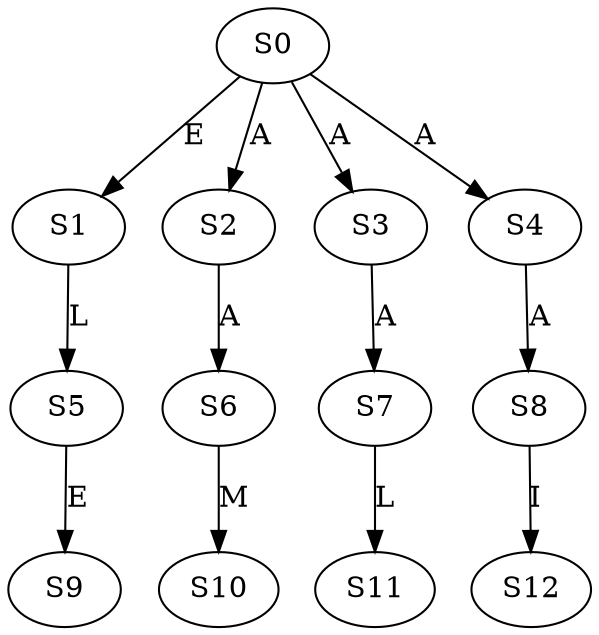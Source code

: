 strict digraph  {
	S0 -> S1 [ label = E ];
	S0 -> S2 [ label = A ];
	S0 -> S3 [ label = A ];
	S0 -> S4 [ label = A ];
	S1 -> S5 [ label = L ];
	S2 -> S6 [ label = A ];
	S3 -> S7 [ label = A ];
	S4 -> S8 [ label = A ];
	S5 -> S9 [ label = E ];
	S6 -> S10 [ label = M ];
	S7 -> S11 [ label = L ];
	S8 -> S12 [ label = I ];
}
